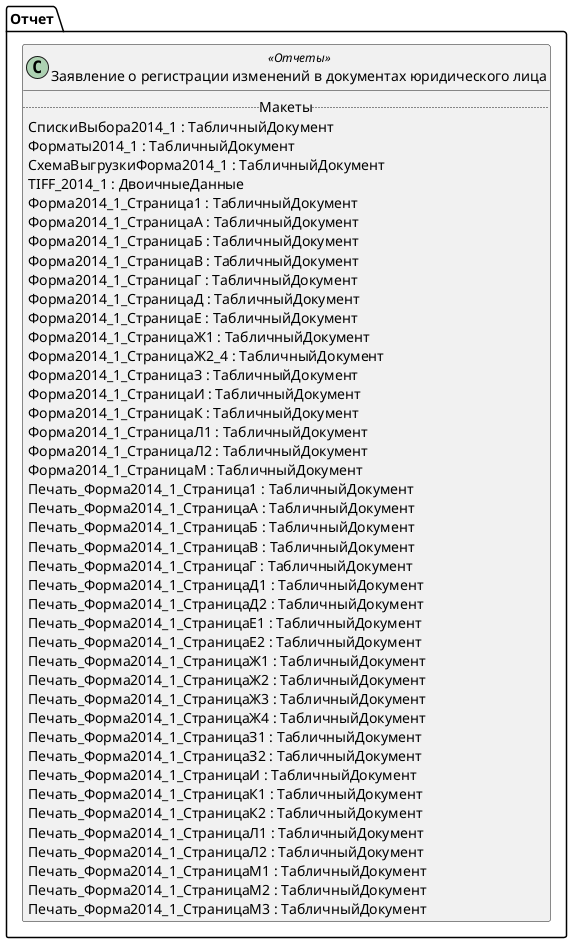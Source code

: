 ﻿@startuml РегламентированноеУведомлениеФормаР13001
'!include templates.wsd
'..\include templates.wsd
class Отчет.РегламентированноеУведомлениеФормаР13001 as "Заявление о регистрации изменений в документах юридического лица" <<Отчеты>>
{
..Макеты..
СпискиВыбора2014_1 : ТабличныйДокумент
Форматы2014_1 : ТабличныйДокумент
СхемаВыгрузкиФорма2014_1 : ТабличныйДокумент
TIFF_2014_1 : ДвоичныеДанные
Форма2014_1_Страница1 : ТабличныйДокумент
Форма2014_1_СтраницаА : ТабличныйДокумент
Форма2014_1_СтраницаБ : ТабличныйДокумент
Форма2014_1_СтраницаВ : ТабличныйДокумент
Форма2014_1_СтраницаГ : ТабличныйДокумент
Форма2014_1_СтраницаД : ТабличныйДокумент
Форма2014_1_СтраницаЕ : ТабличныйДокумент
Форма2014_1_СтраницаЖ1 : ТабличныйДокумент
Форма2014_1_СтраницаЖ2_4 : ТабличныйДокумент
Форма2014_1_СтраницаЗ : ТабличныйДокумент
Форма2014_1_СтраницаИ : ТабличныйДокумент
Форма2014_1_СтраницаК : ТабличныйДокумент
Форма2014_1_СтраницаЛ1 : ТабличныйДокумент
Форма2014_1_СтраницаЛ2 : ТабличныйДокумент
Форма2014_1_СтраницаМ : ТабличныйДокумент
Печать_Форма2014_1_Страница1 : ТабличныйДокумент
Печать_Форма2014_1_СтраницаА : ТабличныйДокумент
Печать_Форма2014_1_СтраницаБ : ТабличныйДокумент
Печать_Форма2014_1_СтраницаВ : ТабличныйДокумент
Печать_Форма2014_1_СтраницаГ : ТабличныйДокумент
Печать_Форма2014_1_СтраницаД1 : ТабличныйДокумент
Печать_Форма2014_1_СтраницаД2 : ТабличныйДокумент
Печать_Форма2014_1_СтраницаЕ1 : ТабличныйДокумент
Печать_Форма2014_1_СтраницаЕ2 : ТабличныйДокумент
Печать_Форма2014_1_СтраницаЖ1 : ТабличныйДокумент
Печать_Форма2014_1_СтраницаЖ2 : ТабличныйДокумент
Печать_Форма2014_1_СтраницаЖ3 : ТабличныйДокумент
Печать_Форма2014_1_СтраницаЖ4 : ТабличныйДокумент
Печать_Форма2014_1_СтраницаЗ1 : ТабличныйДокумент
Печать_Форма2014_1_СтраницаЗ2 : ТабличныйДокумент
Печать_Форма2014_1_СтраницаИ : ТабличныйДокумент
Печать_Форма2014_1_СтраницаК1 : ТабличныйДокумент
Печать_Форма2014_1_СтраницаК2 : ТабличныйДокумент
Печать_Форма2014_1_СтраницаЛ1 : ТабличныйДокумент
Печать_Форма2014_1_СтраницаЛ2 : ТабличныйДокумент
Печать_Форма2014_1_СтраницаМ1 : ТабличныйДокумент
Печать_Форма2014_1_СтраницаМ2 : ТабличныйДокумент
Печать_Форма2014_1_СтраницаМ3 : ТабличныйДокумент
}
@enduml
